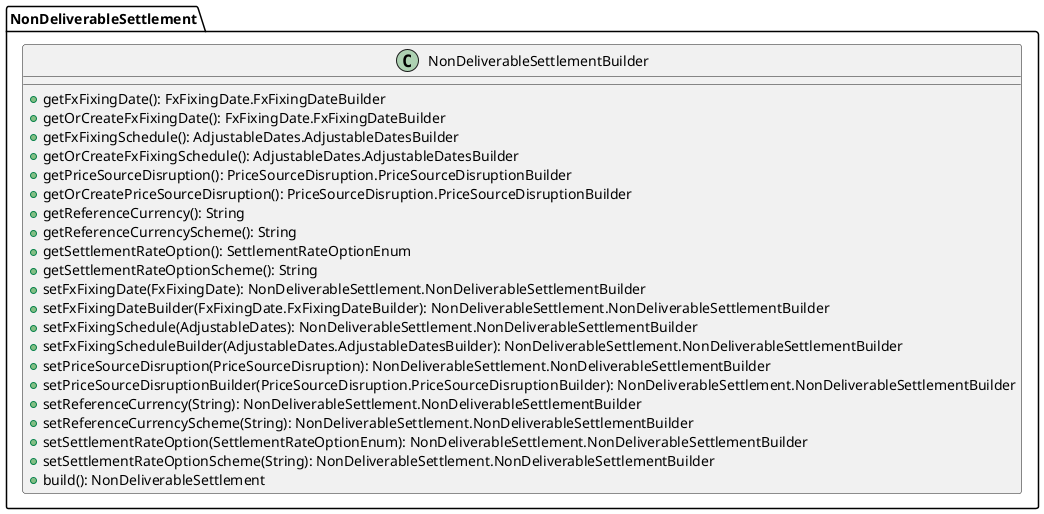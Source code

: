 @startuml

    class NonDeliverableSettlement.NonDeliverableSettlementBuilder [[NonDeliverableSettlement.NonDeliverableSettlementBuilder.html]] {
        +getFxFixingDate(): FxFixingDate.FxFixingDateBuilder
        +getOrCreateFxFixingDate(): FxFixingDate.FxFixingDateBuilder
        +getFxFixingSchedule(): AdjustableDates.AdjustableDatesBuilder
        +getOrCreateFxFixingSchedule(): AdjustableDates.AdjustableDatesBuilder
        +getPriceSourceDisruption(): PriceSourceDisruption.PriceSourceDisruptionBuilder
        +getOrCreatePriceSourceDisruption(): PriceSourceDisruption.PriceSourceDisruptionBuilder
        +getReferenceCurrency(): String
        +getReferenceCurrencyScheme(): String
        +getSettlementRateOption(): SettlementRateOptionEnum
        +getSettlementRateOptionScheme(): String
        +setFxFixingDate(FxFixingDate): NonDeliverableSettlement.NonDeliverableSettlementBuilder
        +setFxFixingDateBuilder(FxFixingDate.FxFixingDateBuilder): NonDeliverableSettlement.NonDeliverableSettlementBuilder
        +setFxFixingSchedule(AdjustableDates): NonDeliverableSettlement.NonDeliverableSettlementBuilder
        +setFxFixingScheduleBuilder(AdjustableDates.AdjustableDatesBuilder): NonDeliverableSettlement.NonDeliverableSettlementBuilder
        +setPriceSourceDisruption(PriceSourceDisruption): NonDeliverableSettlement.NonDeliverableSettlementBuilder
        +setPriceSourceDisruptionBuilder(PriceSourceDisruption.PriceSourceDisruptionBuilder): NonDeliverableSettlement.NonDeliverableSettlementBuilder
        +setReferenceCurrency(String): NonDeliverableSettlement.NonDeliverableSettlementBuilder
        +setReferenceCurrencyScheme(String): NonDeliverableSettlement.NonDeliverableSettlementBuilder
        +setSettlementRateOption(SettlementRateOptionEnum): NonDeliverableSettlement.NonDeliverableSettlementBuilder
        +setSettlementRateOptionScheme(String): NonDeliverableSettlement.NonDeliverableSettlementBuilder
        +build(): NonDeliverableSettlement
    }

@enduml
